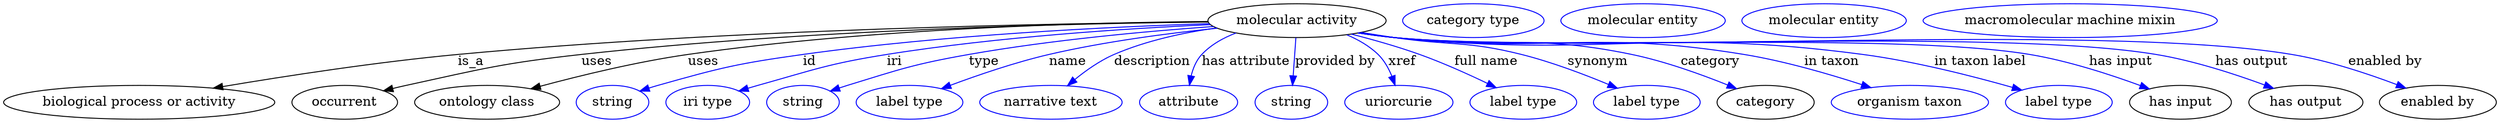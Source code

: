 digraph {
	graph [bb="0,0,2639.4,123"];
	node [label="\N"];
	"molecular activity"	[height=0.5,
		label="molecular activity",
		pos="1369.6,105",
		width=2.6178];
	"biological process or activity"	[height=0.5,
		pos="143.64,18",
		width=3.9899];
	"molecular activity" -> "biological process or activity"	[label=is_a,
		lp="495.64,61.5",
		pos="e,222.23,33.073 1275.4,103.61 1113.1,102.19 770.05,95.938 481.64,69 396.67,61.064 300.45,46.257 232.47,34.808"];
	occurrent	[height=0.5,
		pos="361.64,18",
		width=1.5526];
	"molecular activity" -> occurrent	[label=uses,
		lp="629.14,61.5",
		pos="e,402.78,30.292 1275.5,103.55 1132.1,101.99 850.29,95.463 612.64,69 529.2,59.708 508.65,53.97 426.64,36 422.04,34.992 417.27,33.879 \
412.51,32.72"];
	"ontology class"	[height=0.5,
		pos="512.64,18",
		width=2.1304];
	"molecular activity" -> "ontology class"	[label=uses,
		lp="743.14,61.5",
		pos="e,559.36,32.414 1275.4,104.02 1149.7,102.87 920.31,96.679 726.64,69 672.5,61.263 611.9,46.515 569.04,35.033"];
	id	[color=blue,
		height=0.5,
		label=string,
		pos="645.64,18",
		width=1.0652];
	"molecular activity" -> id	[color=blue,
		label=id,
		lp="857.64,61.5",
		pos="e,674.63,29.966 1276.9,101.65 1172.8,98.113 998.92,89.481 850.64,69 780.01,59.244 762.28,55.278 693.64,36 690.53,35.128 687.33,34.158 \
684.14,33.138",
		style=solid];
	iri	[color=blue,
		height=0.5,
		label="iri type",
		pos="746.64,18",
		width=1.2277];
	"molecular activity" -> iri	[color=blue,
		label=iri,
		lp="944.64,61.5",
		pos="e,780.19,29.97 1277.9,100.78 1189.9,96.696 1053.5,87.789 936.64,69 885.47,60.777 828.12,44.705 789.94,32.996",
		style=solid];
	type	[color=blue,
		height=0.5,
		label=string,
		pos="847.64,18",
		width=1.0652];
	"molecular activity" -> type	[color=blue,
		label=type,
		lp="1038.6,61.5",
		pos="e,876.58,29.953 1281.1,98.787 1210.6,93.749 1109.8,84.542 1022.6,69 964.8,58.689 950.77,53.344 894.64,36 891.88,35.147 889.04,34.229 \
886.2,33.277",
		style=solid];
	name	[color=blue,
		height=0.5,
		label="label type",
		pos="960.64,18",
		width=1.5707];
	"molecular activity" -> name	[color=blue,
		label=name,
		lp="1126.6,61.5",
		pos="e,994.01,32.545 1285.1,97.032 1233.1,91.697 1165.5,82.849 1106.6,69 1071.1,60.646 1032.1,47.041 1003.4,36.13",
		style=solid];
	description	[color=blue,
		height=0.5,
		label="narrative text",
		pos="1110.6,18",
		width=2.0943];
	"molecular activity" -> description	[color=blue,
		label=description,
		lp="1216.1,61.5",
		pos="e,1127.6,35.762 1284,97.446 1249.2,92.542 1209.4,83.974 1175.6,69 1161.1,62.549 1146.8,52.19 1135.4,42.57",
		style=solid];
	"has attribute"	[color=blue,
		height=0.5,
		label=attribute,
		pos="1255.6,18",
		width=1.4443];
	"molecular activity" -> "has attribute"	[color=blue,
		label="has attribute",
		lp="1315.6,61.5",
		pos="e,1256.1,36.228 1304.5,91.889 1291.2,86.749 1278.3,79.428 1268.6,69 1262.9,62.793 1259.6,54.382 1257.8,46.23",
		style=solid];
	"provided by"	[color=blue,
		height=0.5,
		label=string,
		pos="1363.6,18",
		width=1.0652];
	"molecular activity" -> "provided by"	[color=blue,
		label="provided by",
		lp="1410.1,61.5",
		pos="e,1364.8,36.175 1368.4,86.799 1367.6,75.163 1366.5,59.548 1365.6,46.237",
		style=solid];
	xref	[color=blue,
		height=0.5,
		label=uriorcurie,
		pos="1477.6,18",
		width=1.5887];
	"molecular activity" -> xref	[color=blue,
		label=xref,
		lp="1481.1,61.5",
		pos="e,1473.6,36.207 1422.6,89.865 1434.5,84.779 1446.4,77.99 1455.6,69 1462.2,62.632 1466.9,53.979 1470.3,45.661",
		style=solid];
	"full name"	[color=blue,
		height=0.5,
		label="label type",
		pos="1609.6,18",
		width=1.5707];
	"molecular activity" -> "full name"	[color=blue,
		label="full name",
		lp="1570.1,61.5",
		pos="e,1580.8,33.699 1427.2,90.658 1450,84.815 1476.3,77.375 1499.6,69 1524.1,60.207 1550.7,48.2 1571.6,38.157",
		style=solid];
	synonym	[color=blue,
		height=0.5,
		label="label type",
		pos="1740.6,18",
		width=1.5707];
	"molecular activity" -> synonym	[color=blue,
		label=synonym,
		lp="1688.6,61.5",
		pos="e,1709.3,33.096 1437.5,92.499 1449.2,90.599 1461.3,88.698 1472.6,87 1532.5,78.07 1548.9,83.745 1607.6,69 1639.4,61.034 1673.9,47.911 \
1699.8,37.107",
		style=solid];
	category	[height=0.5,
		pos="1866.6,18",
		width=1.4263];
	"molecular activity" -> category	[color=blue,
		label=category,
		lp="1808.1,61.5",
		pos="e,1836,32.472 1435.7,92.167 1448,90.238 1460.7,88.412 1472.6,87 1584.1,73.843 1614.7,91.85 1724.6,69 1760,61.649 1798.6,47.663 1826.6,\
36.348",
		style=solid];
	"in taxon"	[color=blue,
		height=0.5,
		label="organism taxon",
		pos="2019.6,18",
		width=2.3109];
	"molecular activity" -> "in taxon"	[color=blue,
		label="in taxon",
		lp="1936.6,61.5",
		pos="e,1978.3,33.65 1435.1,92.028 1447.6,90.088 1460.5,88.295 1472.6,87 1636.8,69.53 1680.7,95.731 1843.6,69 1886.4,61.978 1933.6,48.225 \
1968.4,36.918",
		style=solid];
	"in taxon label"	[color=blue,
		height=0.5,
		label="label type",
		pos="2177.6,18",
		width=1.5707];
	"molecular activity" -> "in taxon label"	[color=blue,
		label="in taxon label",
		lp="2094.1,61.5",
		pos="e,2138.2,31.064 1434.9,91.95 1447.4,90.005 1460.4,88.229 1472.6,87 1692.6,64.958 1750.5,98.151 1969.6,69 2024.9,61.654 2086.8,45.754 \
2128.6,33.845",
		style=solid];
	"has input"	[height=0.5,
		pos="2305.6,18",
		width=1.4985];
	"molecular activity" -> "has input"	[color=blue,
		label="has input",
		lp="2243.1,61.5",
		pos="e,2272.8,32.288 1434.6,91.898 1447.2,89.945 1460.3,88.179 1472.6,87 1621.8,72.767 1998.9,93.712 2146.6,69 2187.2,62.21 2231.8,47.522 \
2263.4,35.814",
		style=solid];
	"has output"	[height=0.5,
		pos="2437.6,18",
		width=1.679];
	"molecular activity" -> "has output"	[color=blue,
		label="has output",
		lp="2381.1,61.5",
		pos="e,2403.7,32.918 1434.3,91.897 1447,89.93 1460.2,88.16 1472.6,87 1651.5,70.335 2103.5,98.552 2280.6,69 2320,62.438 2363,48.195 2394.1,\
36.582",
		style=solid];
	"enabled by"	[height=0.5,
		pos="2577.6,18",
		width=1.7151];
	"molecular activity" -> "enabled by"	[color=blue,
		label="enabled by",
		lp="2523.1,61.5",
		pos="e,2543.8,33.19 1434.3,91.863 1447,89.9 1460.2,88.14 1472.6,87 1683.1,67.739 2215.2,104.02 2423.6,69 2462,62.55 2504,48.442 2534.4,\
36.852",
		style=solid];
	"named thing_category"	[color=blue,
		height=0.5,
		label="category type",
		pos="1556.6,105",
		width=2.0762];
	"molecular activity_has input"	[color=blue,
		height=0.5,
		label="molecular entity",
		pos="1736.6,105",
		width=2.4192];
	"molecular activity_has output"	[color=blue,
		height=0.5,
		label="molecular entity",
		pos="1928.6,105",
		width=2.4192];
	"molecular activity_enabled by"	[color=blue,
		height=0.5,
		label="macromolecular machine mixin",
		pos="2189.6,105",
		width=4.3329];
}
